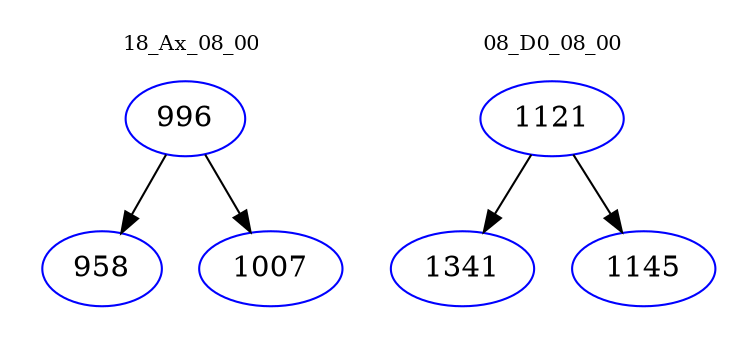 digraph{
subgraph cluster_0 {
color = white
label = "18_Ax_08_00";
fontsize=10;
T0_996 [label="996", color="blue"]
T0_996 -> T0_958 [color="black"]
T0_958 [label="958", color="blue"]
T0_996 -> T0_1007 [color="black"]
T0_1007 [label="1007", color="blue"]
}
subgraph cluster_1 {
color = white
label = "08_D0_08_00";
fontsize=10;
T1_1121 [label="1121", color="blue"]
T1_1121 -> T1_1341 [color="black"]
T1_1341 [label="1341", color="blue"]
T1_1121 -> T1_1145 [color="black"]
T1_1145 [label="1145", color="blue"]
}
}
